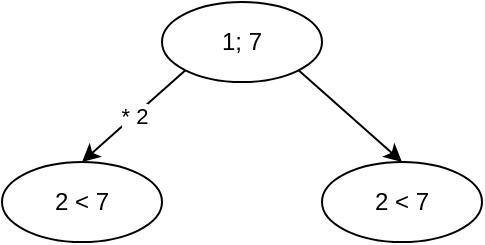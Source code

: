 <mxfile>
    <diagram id="Tl0w-22xGp8Gl6HvrjZg" name="Страница 1">
        <mxGraphModel dx="808" dy="433" grid="1" gridSize="10" guides="1" tooltips="1" connect="1" arrows="1" fold="1" page="1" pageScale="1" pageWidth="1654" pageHeight="1169" math="0" shadow="0">
            <root>
                <mxCell id="0"/>
                <mxCell id="1" parent="0"/>
                <mxCell id="2" value="1; 7" style="ellipse;whiteSpace=wrap;html=1;" vertex="1" parent="1">
                    <mxGeometry x="320" y="40" width="80" height="40" as="geometry"/>
                </mxCell>
                <mxCell id="3" value="2 &amp;lt; 7" style="ellipse;whiteSpace=wrap;html=1;" vertex="1" parent="1">
                    <mxGeometry x="240" y="120" width="80" height="40" as="geometry"/>
                </mxCell>
                <mxCell id="5" value="* 2" style="endArrow=classic;html=1;exitX=0;exitY=1;exitDx=0;exitDy=0;entryX=0.5;entryY=0;entryDx=0;entryDy=0;" edge="1" parent="1" source="2" target="3">
                    <mxGeometry width="50" height="50" relative="1" as="geometry">
                        <mxPoint x="160" y="150" as="sourcePoint"/>
                        <mxPoint x="210" y="100" as="targetPoint"/>
                    </mxGeometry>
                </mxCell>
                <mxCell id="6" value="2 &amp;lt; 7" style="ellipse;whiteSpace=wrap;html=1;" vertex="1" parent="1">
                    <mxGeometry x="400" y="120" width="80" height="40" as="geometry"/>
                </mxCell>
                <mxCell id="7" value="" style="endArrow=classic;html=1;exitX=1;exitY=1;exitDx=0;exitDy=0;entryX=0.5;entryY=0;entryDx=0;entryDy=0;" edge="1" parent="1" source="2" target="6">
                    <mxGeometry width="50" height="50" relative="1" as="geometry">
                        <mxPoint x="490" y="240" as="sourcePoint"/>
                        <mxPoint x="540" y="190" as="targetPoint"/>
                    </mxGeometry>
                </mxCell>
            </root>
        </mxGraphModel>
    </diagram>
</mxfile>